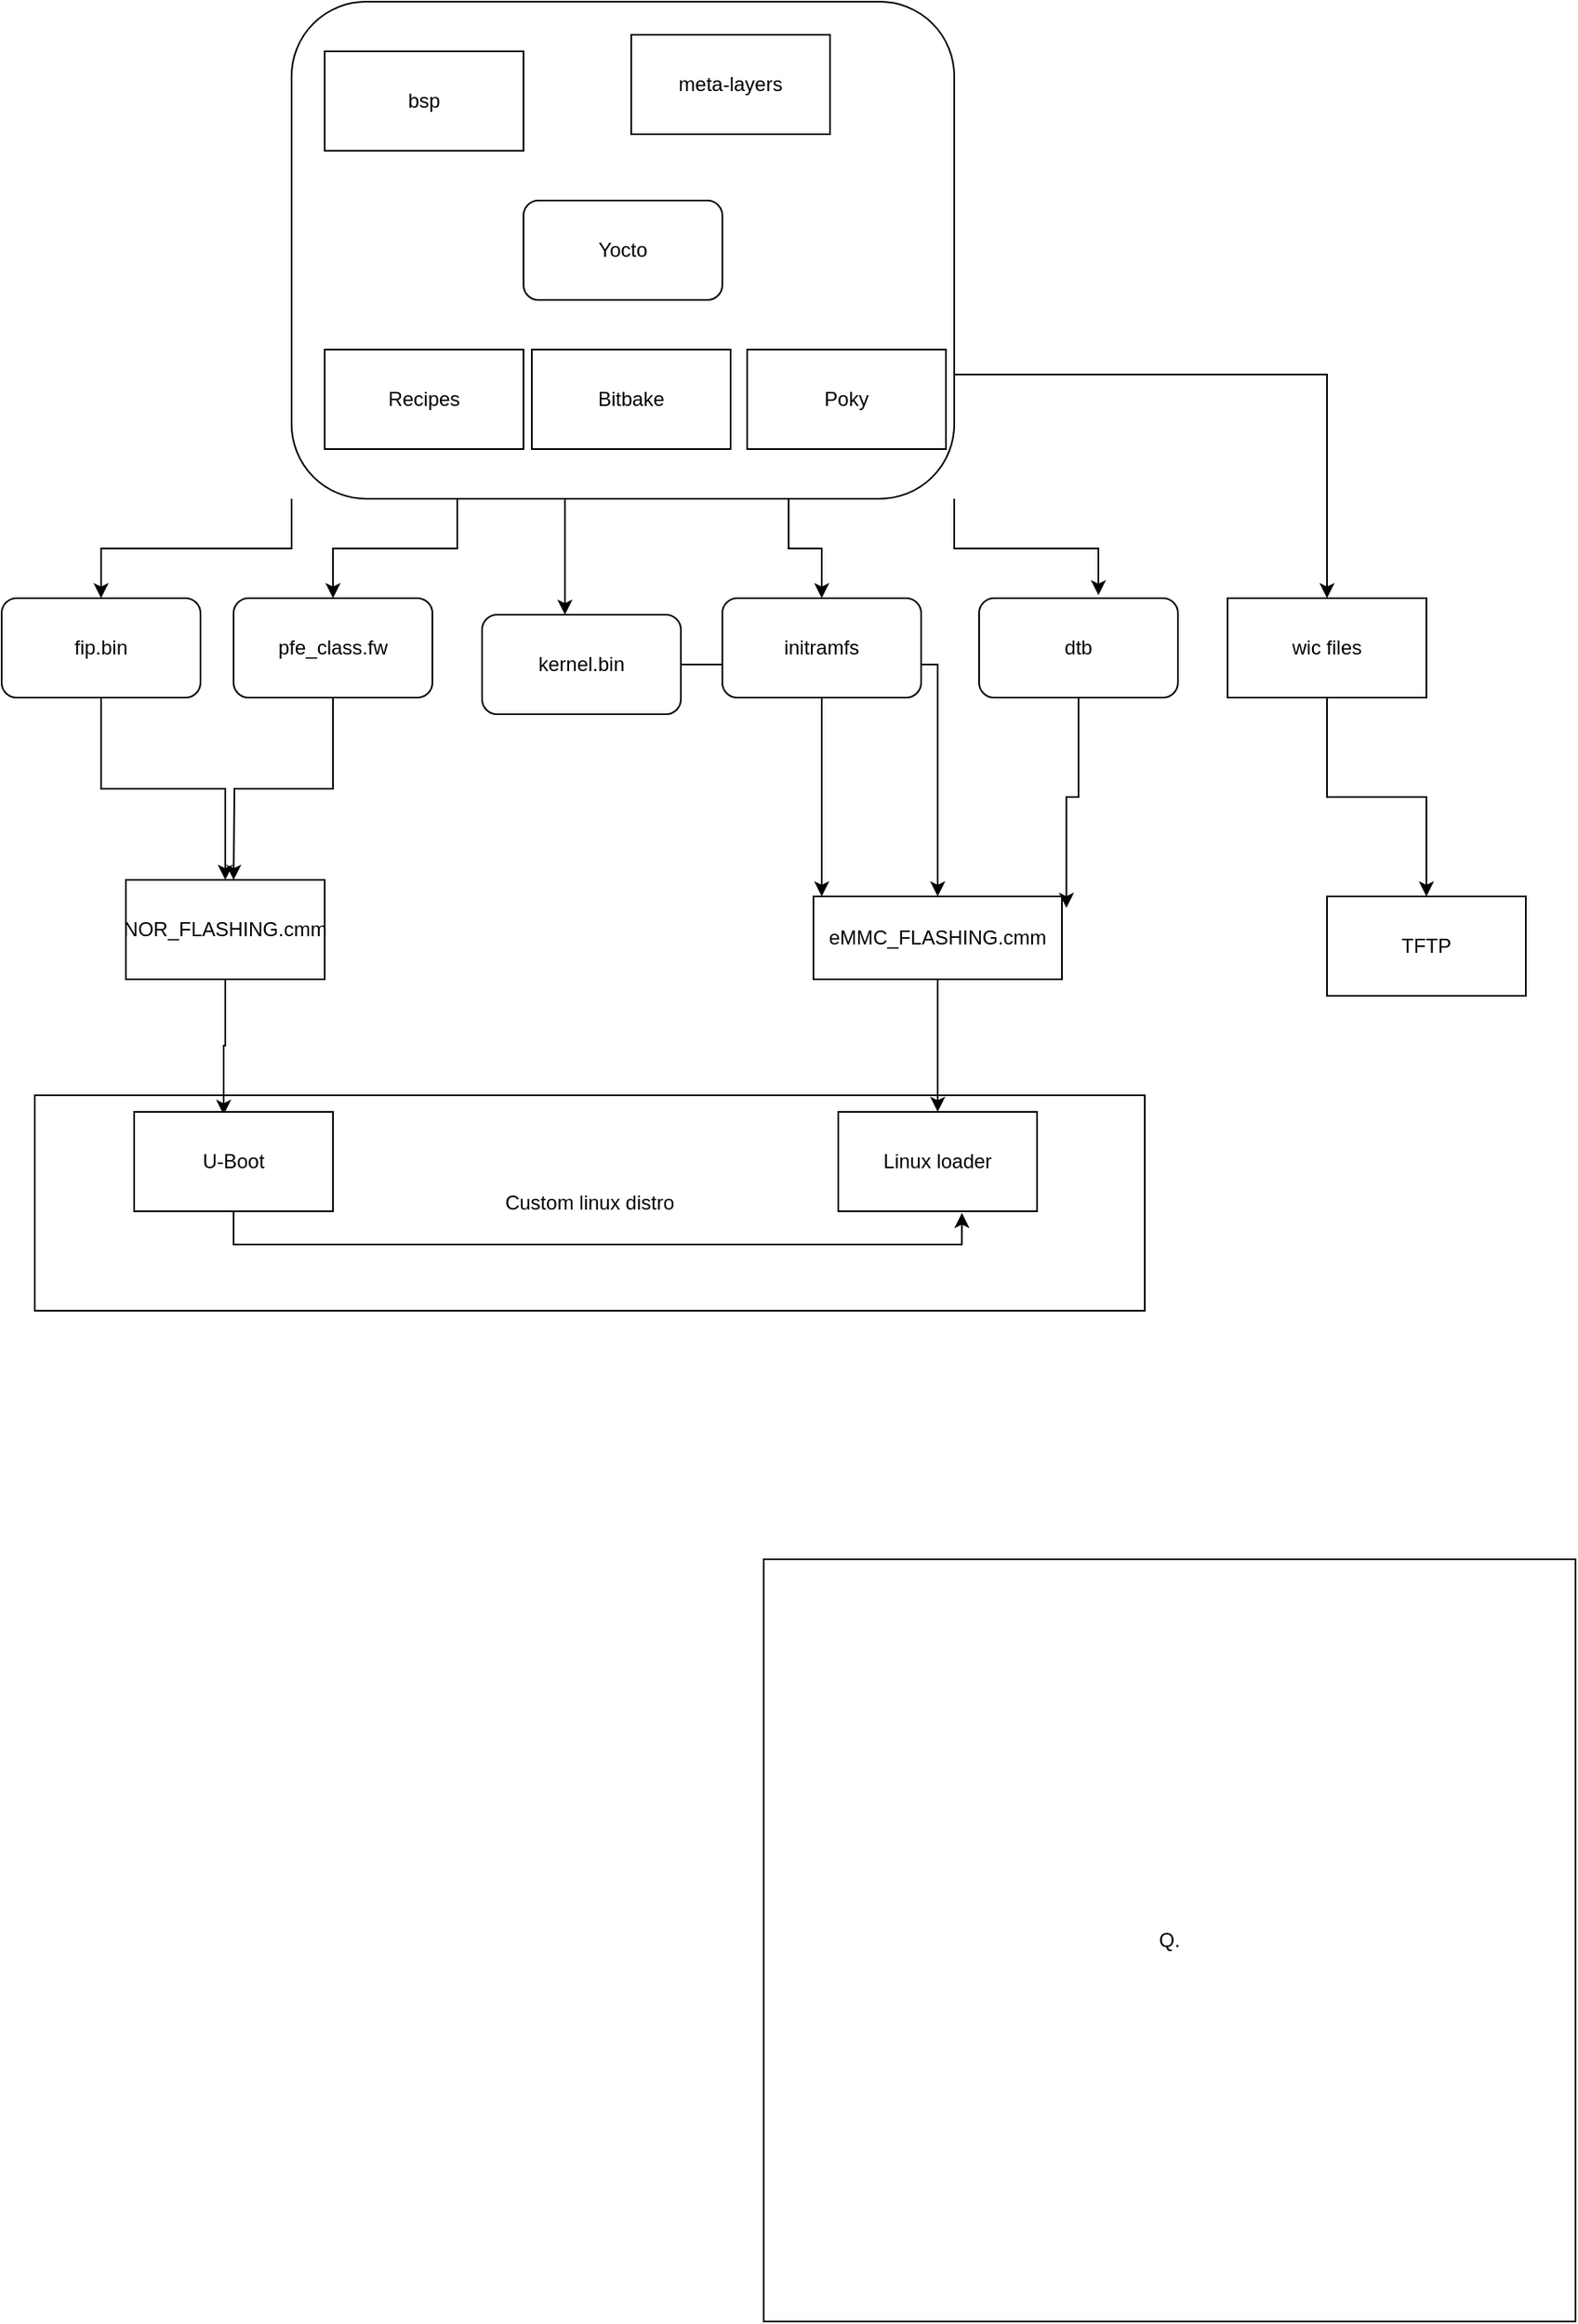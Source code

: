 <mxfile version="21.6.8" type="device">
  <diagram name="Page-1" id="CipyxGkPCED1TCLs1rYg">
    <mxGraphModel dx="1295" dy="768" grid="1" gridSize="10" guides="1" tooltips="1" connect="1" arrows="1" fold="1" page="1" pageScale="1" pageWidth="850" pageHeight="1100" math="0" shadow="0">
      <root>
        <mxCell id="0" />
        <mxCell id="1" parent="0" />
        <mxCell id="quGm5woyBlrJ_FG4sWb6-43" value="Custom linux distro" style="rounded=0;whiteSpace=wrap;html=1;" vertex="1" parent="1">
          <mxGeometry x="70" y="740" width="670" height="130" as="geometry" />
        </mxCell>
        <mxCell id="quGm5woyBlrJ_FG4sWb6-19" style="edgeStyle=orthogonalEdgeStyle;rounded=0;orthogonalLoop=1;jettySize=auto;html=1;" edge="1" parent="1" source="quGm5woyBlrJ_FG4sWb6-2" target="quGm5woyBlrJ_FG4sWb6-8">
          <mxGeometry relative="1" as="geometry">
            <Array as="points">
              <mxPoint x="390" y="400" />
              <mxPoint x="390" y="400" />
            </Array>
          </mxGeometry>
        </mxCell>
        <mxCell id="quGm5woyBlrJ_FG4sWb6-20" style="edgeStyle=orthogonalEdgeStyle;rounded=0;orthogonalLoop=1;jettySize=auto;html=1;exitX=1;exitY=1;exitDx=0;exitDy=0;entryX=0.6;entryY=-0.03;entryDx=0;entryDy=0;entryPerimeter=0;" edge="1" parent="1" source="quGm5woyBlrJ_FG4sWb6-2" target="quGm5woyBlrJ_FG4sWb6-10">
          <mxGeometry relative="1" as="geometry" />
        </mxCell>
        <mxCell id="quGm5woyBlrJ_FG4sWb6-21" style="edgeStyle=orthogonalEdgeStyle;rounded=0;orthogonalLoop=1;jettySize=auto;html=1;exitX=0.75;exitY=1;exitDx=0;exitDy=0;entryX=0.5;entryY=0;entryDx=0;entryDy=0;" edge="1" parent="1" source="quGm5woyBlrJ_FG4sWb6-2" target="quGm5woyBlrJ_FG4sWb6-9">
          <mxGeometry relative="1" as="geometry" />
        </mxCell>
        <mxCell id="quGm5woyBlrJ_FG4sWb6-22" style="edgeStyle=orthogonalEdgeStyle;rounded=0;orthogonalLoop=1;jettySize=auto;html=1;exitX=0.25;exitY=1;exitDx=0;exitDy=0;entryX=0.5;entryY=0;entryDx=0;entryDy=0;" edge="1" parent="1" source="quGm5woyBlrJ_FG4sWb6-2" target="quGm5woyBlrJ_FG4sWb6-7">
          <mxGeometry relative="1" as="geometry" />
        </mxCell>
        <mxCell id="quGm5woyBlrJ_FG4sWb6-23" style="edgeStyle=orthogonalEdgeStyle;rounded=0;orthogonalLoop=1;jettySize=auto;html=1;exitX=0;exitY=1;exitDx=0;exitDy=0;" edge="1" parent="1" source="quGm5woyBlrJ_FG4sWb6-2" target="quGm5woyBlrJ_FG4sWb6-6">
          <mxGeometry relative="1" as="geometry" />
        </mxCell>
        <mxCell id="quGm5woyBlrJ_FG4sWb6-27" style="edgeStyle=orthogonalEdgeStyle;rounded=0;orthogonalLoop=1;jettySize=auto;html=1;exitX=1;exitY=0.75;exitDx=0;exitDy=0;" edge="1" parent="1" source="quGm5woyBlrJ_FG4sWb6-2" target="quGm5woyBlrJ_FG4sWb6-26">
          <mxGeometry relative="1" as="geometry" />
        </mxCell>
        <mxCell id="quGm5woyBlrJ_FG4sWb6-2" value="" style="rounded=1;whiteSpace=wrap;html=1;" vertex="1" parent="1">
          <mxGeometry x="225" y="80" width="400" height="300" as="geometry" />
        </mxCell>
        <mxCell id="quGm5woyBlrJ_FG4sWb6-1" value="Yocto" style="rounded=1;whiteSpace=wrap;html=1;" vertex="1" parent="1">
          <mxGeometry x="365" y="200" width="120" height="60" as="geometry" />
        </mxCell>
        <mxCell id="quGm5woyBlrJ_FG4sWb6-3" value="Recipes" style="rounded=0;whiteSpace=wrap;html=1;" vertex="1" parent="1">
          <mxGeometry x="245" y="290" width="120" height="60" as="geometry" />
        </mxCell>
        <mxCell id="quGm5woyBlrJ_FG4sWb6-4" value="Bitbake" style="rounded=0;whiteSpace=wrap;html=1;" vertex="1" parent="1">
          <mxGeometry x="370" y="290" width="120" height="60" as="geometry" />
        </mxCell>
        <mxCell id="quGm5woyBlrJ_FG4sWb6-5" value="Poky" style="rounded=0;whiteSpace=wrap;html=1;" vertex="1" parent="1">
          <mxGeometry x="500" y="290" width="120" height="60" as="geometry" />
        </mxCell>
        <mxCell id="quGm5woyBlrJ_FG4sWb6-30" style="edgeStyle=orthogonalEdgeStyle;rounded=0;orthogonalLoop=1;jettySize=auto;html=1;" edge="1" parent="1" source="quGm5woyBlrJ_FG4sWb6-6" target="quGm5woyBlrJ_FG4sWb6-29">
          <mxGeometry relative="1" as="geometry" />
        </mxCell>
        <mxCell id="quGm5woyBlrJ_FG4sWb6-6" value="fip.bin" style="rounded=1;whiteSpace=wrap;html=1;" vertex="1" parent="1">
          <mxGeometry x="50" y="440" width="120" height="60" as="geometry" />
        </mxCell>
        <mxCell id="quGm5woyBlrJ_FG4sWb6-31" style="edgeStyle=orthogonalEdgeStyle;rounded=0;orthogonalLoop=1;jettySize=auto;html=1;" edge="1" parent="1" source="quGm5woyBlrJ_FG4sWb6-7">
          <mxGeometry relative="1" as="geometry">
            <mxPoint x="190" y="610" as="targetPoint" />
          </mxGeometry>
        </mxCell>
        <mxCell id="quGm5woyBlrJ_FG4sWb6-7" value="pfe_class.fw" style="rounded=1;whiteSpace=wrap;html=1;" vertex="1" parent="1">
          <mxGeometry x="190" y="440" width="120" height="60" as="geometry" />
        </mxCell>
        <mxCell id="quGm5woyBlrJ_FG4sWb6-33" style="edgeStyle=orthogonalEdgeStyle;rounded=0;orthogonalLoop=1;jettySize=auto;html=1;" edge="1" parent="1" source="quGm5woyBlrJ_FG4sWb6-8" target="quGm5woyBlrJ_FG4sWb6-32">
          <mxGeometry relative="1" as="geometry" />
        </mxCell>
        <mxCell id="quGm5woyBlrJ_FG4sWb6-8" value="kernel.bin" style="rounded=1;whiteSpace=wrap;html=1;" vertex="1" parent="1">
          <mxGeometry x="340" y="450" width="120" height="60" as="geometry" />
        </mxCell>
        <mxCell id="quGm5woyBlrJ_FG4sWb6-34" style="edgeStyle=orthogonalEdgeStyle;rounded=0;orthogonalLoop=1;jettySize=auto;html=1;exitX=0.5;exitY=1;exitDx=0;exitDy=0;" edge="1" parent="1" source="quGm5woyBlrJ_FG4sWb6-9">
          <mxGeometry relative="1" as="geometry">
            <mxPoint x="545" y="620" as="targetPoint" />
          </mxGeometry>
        </mxCell>
        <mxCell id="quGm5woyBlrJ_FG4sWb6-9" value="initramfs" style="rounded=1;whiteSpace=wrap;html=1;" vertex="1" parent="1">
          <mxGeometry x="485" y="440" width="120" height="60" as="geometry" />
        </mxCell>
        <mxCell id="quGm5woyBlrJ_FG4sWb6-35" style="edgeStyle=orthogonalEdgeStyle;rounded=0;orthogonalLoop=1;jettySize=auto;html=1;entryX=1.018;entryY=0.137;entryDx=0;entryDy=0;entryPerimeter=0;" edge="1" parent="1" source="quGm5woyBlrJ_FG4sWb6-10" target="quGm5woyBlrJ_FG4sWb6-32">
          <mxGeometry relative="1" as="geometry" />
        </mxCell>
        <mxCell id="quGm5woyBlrJ_FG4sWb6-10" value="dtb" style="rounded=1;whiteSpace=wrap;html=1;" vertex="1" parent="1">
          <mxGeometry x="640" y="440" width="120" height="60" as="geometry" />
        </mxCell>
        <mxCell id="quGm5woyBlrJ_FG4sWb6-24" value="bsp" style="rounded=0;whiteSpace=wrap;html=1;" vertex="1" parent="1">
          <mxGeometry x="245" y="110" width="120" height="60" as="geometry" />
        </mxCell>
        <mxCell id="quGm5woyBlrJ_FG4sWb6-25" value="meta-layers" style="rounded=0;whiteSpace=wrap;html=1;" vertex="1" parent="1">
          <mxGeometry x="430" y="100" width="120" height="60" as="geometry" />
        </mxCell>
        <mxCell id="quGm5woyBlrJ_FG4sWb6-37" style="edgeStyle=orthogonalEdgeStyle;rounded=0;orthogonalLoop=1;jettySize=auto;html=1;entryX=0.5;entryY=0;entryDx=0;entryDy=0;" edge="1" parent="1" source="quGm5woyBlrJ_FG4sWb6-26" target="quGm5woyBlrJ_FG4sWb6-36">
          <mxGeometry relative="1" as="geometry" />
        </mxCell>
        <mxCell id="quGm5woyBlrJ_FG4sWb6-26" value="wic files" style="rounded=0;whiteSpace=wrap;html=1;" vertex="1" parent="1">
          <mxGeometry x="790" y="440" width="120" height="60" as="geometry" />
        </mxCell>
        <mxCell id="quGm5woyBlrJ_FG4sWb6-28" style="edgeStyle=orthogonalEdgeStyle;rounded=0;orthogonalLoop=1;jettySize=auto;html=1;exitX=0.5;exitY=1;exitDx=0;exitDy=0;" edge="1" parent="1" source="quGm5woyBlrJ_FG4sWb6-6" target="quGm5woyBlrJ_FG4sWb6-6">
          <mxGeometry relative="1" as="geometry" />
        </mxCell>
        <mxCell id="quGm5woyBlrJ_FG4sWb6-41" style="edgeStyle=orthogonalEdgeStyle;rounded=0;orthogonalLoop=1;jettySize=auto;html=1;entryX=0.45;entryY=0.03;entryDx=0;entryDy=0;entryPerimeter=0;" edge="1" parent="1" source="quGm5woyBlrJ_FG4sWb6-29" target="quGm5woyBlrJ_FG4sWb6-38">
          <mxGeometry relative="1" as="geometry" />
        </mxCell>
        <mxCell id="quGm5woyBlrJ_FG4sWb6-29" value="NOR_FLASHING.cmm" style="rounded=0;whiteSpace=wrap;html=1;" vertex="1" parent="1">
          <mxGeometry x="125" y="610" width="120" height="60" as="geometry" />
        </mxCell>
        <mxCell id="quGm5woyBlrJ_FG4sWb6-40" style="edgeStyle=orthogonalEdgeStyle;rounded=0;orthogonalLoop=1;jettySize=auto;html=1;exitX=0.5;exitY=1;exitDx=0;exitDy=0;" edge="1" parent="1" source="quGm5woyBlrJ_FG4sWb6-32" target="quGm5woyBlrJ_FG4sWb6-39">
          <mxGeometry relative="1" as="geometry" />
        </mxCell>
        <mxCell id="quGm5woyBlrJ_FG4sWb6-32" value="eMMC_FLASHING.cmm" style="rounded=0;whiteSpace=wrap;html=1;" vertex="1" parent="1">
          <mxGeometry x="540" y="620" width="150" height="50" as="geometry" />
        </mxCell>
        <mxCell id="quGm5woyBlrJ_FG4sWb6-36" value="TFTP" style="rounded=0;whiteSpace=wrap;html=1;" vertex="1" parent="1">
          <mxGeometry x="850" y="620" width="120" height="60" as="geometry" />
        </mxCell>
        <mxCell id="quGm5woyBlrJ_FG4sWb6-42" style="edgeStyle=orthogonalEdgeStyle;rounded=0;orthogonalLoop=1;jettySize=auto;html=1;exitX=0.5;exitY=1;exitDx=0;exitDy=0;entryX=0.622;entryY=1.017;entryDx=0;entryDy=0;entryPerimeter=0;" edge="1" parent="1" source="quGm5woyBlrJ_FG4sWb6-38" target="quGm5woyBlrJ_FG4sWb6-39">
          <mxGeometry relative="1" as="geometry" />
        </mxCell>
        <mxCell id="quGm5woyBlrJ_FG4sWb6-38" value="U-Boot" style="rounded=0;whiteSpace=wrap;html=1;" vertex="1" parent="1">
          <mxGeometry x="130" y="750" width="120" height="60" as="geometry" />
        </mxCell>
        <mxCell id="quGm5woyBlrJ_FG4sWb6-39" value="Linux loader" style="rounded=0;whiteSpace=wrap;html=1;" vertex="1" parent="1">
          <mxGeometry x="555" y="750" width="120" height="60" as="geometry" />
        </mxCell>
        <mxCell id="quGm5woyBlrJ_FG4sWb6-44" value="Q." style="rounded=0;whiteSpace=wrap;html=1;" vertex="1" parent="1">
          <mxGeometry x="510" y="1020" width="490" height="460" as="geometry" />
        </mxCell>
      </root>
    </mxGraphModel>
  </diagram>
</mxfile>
